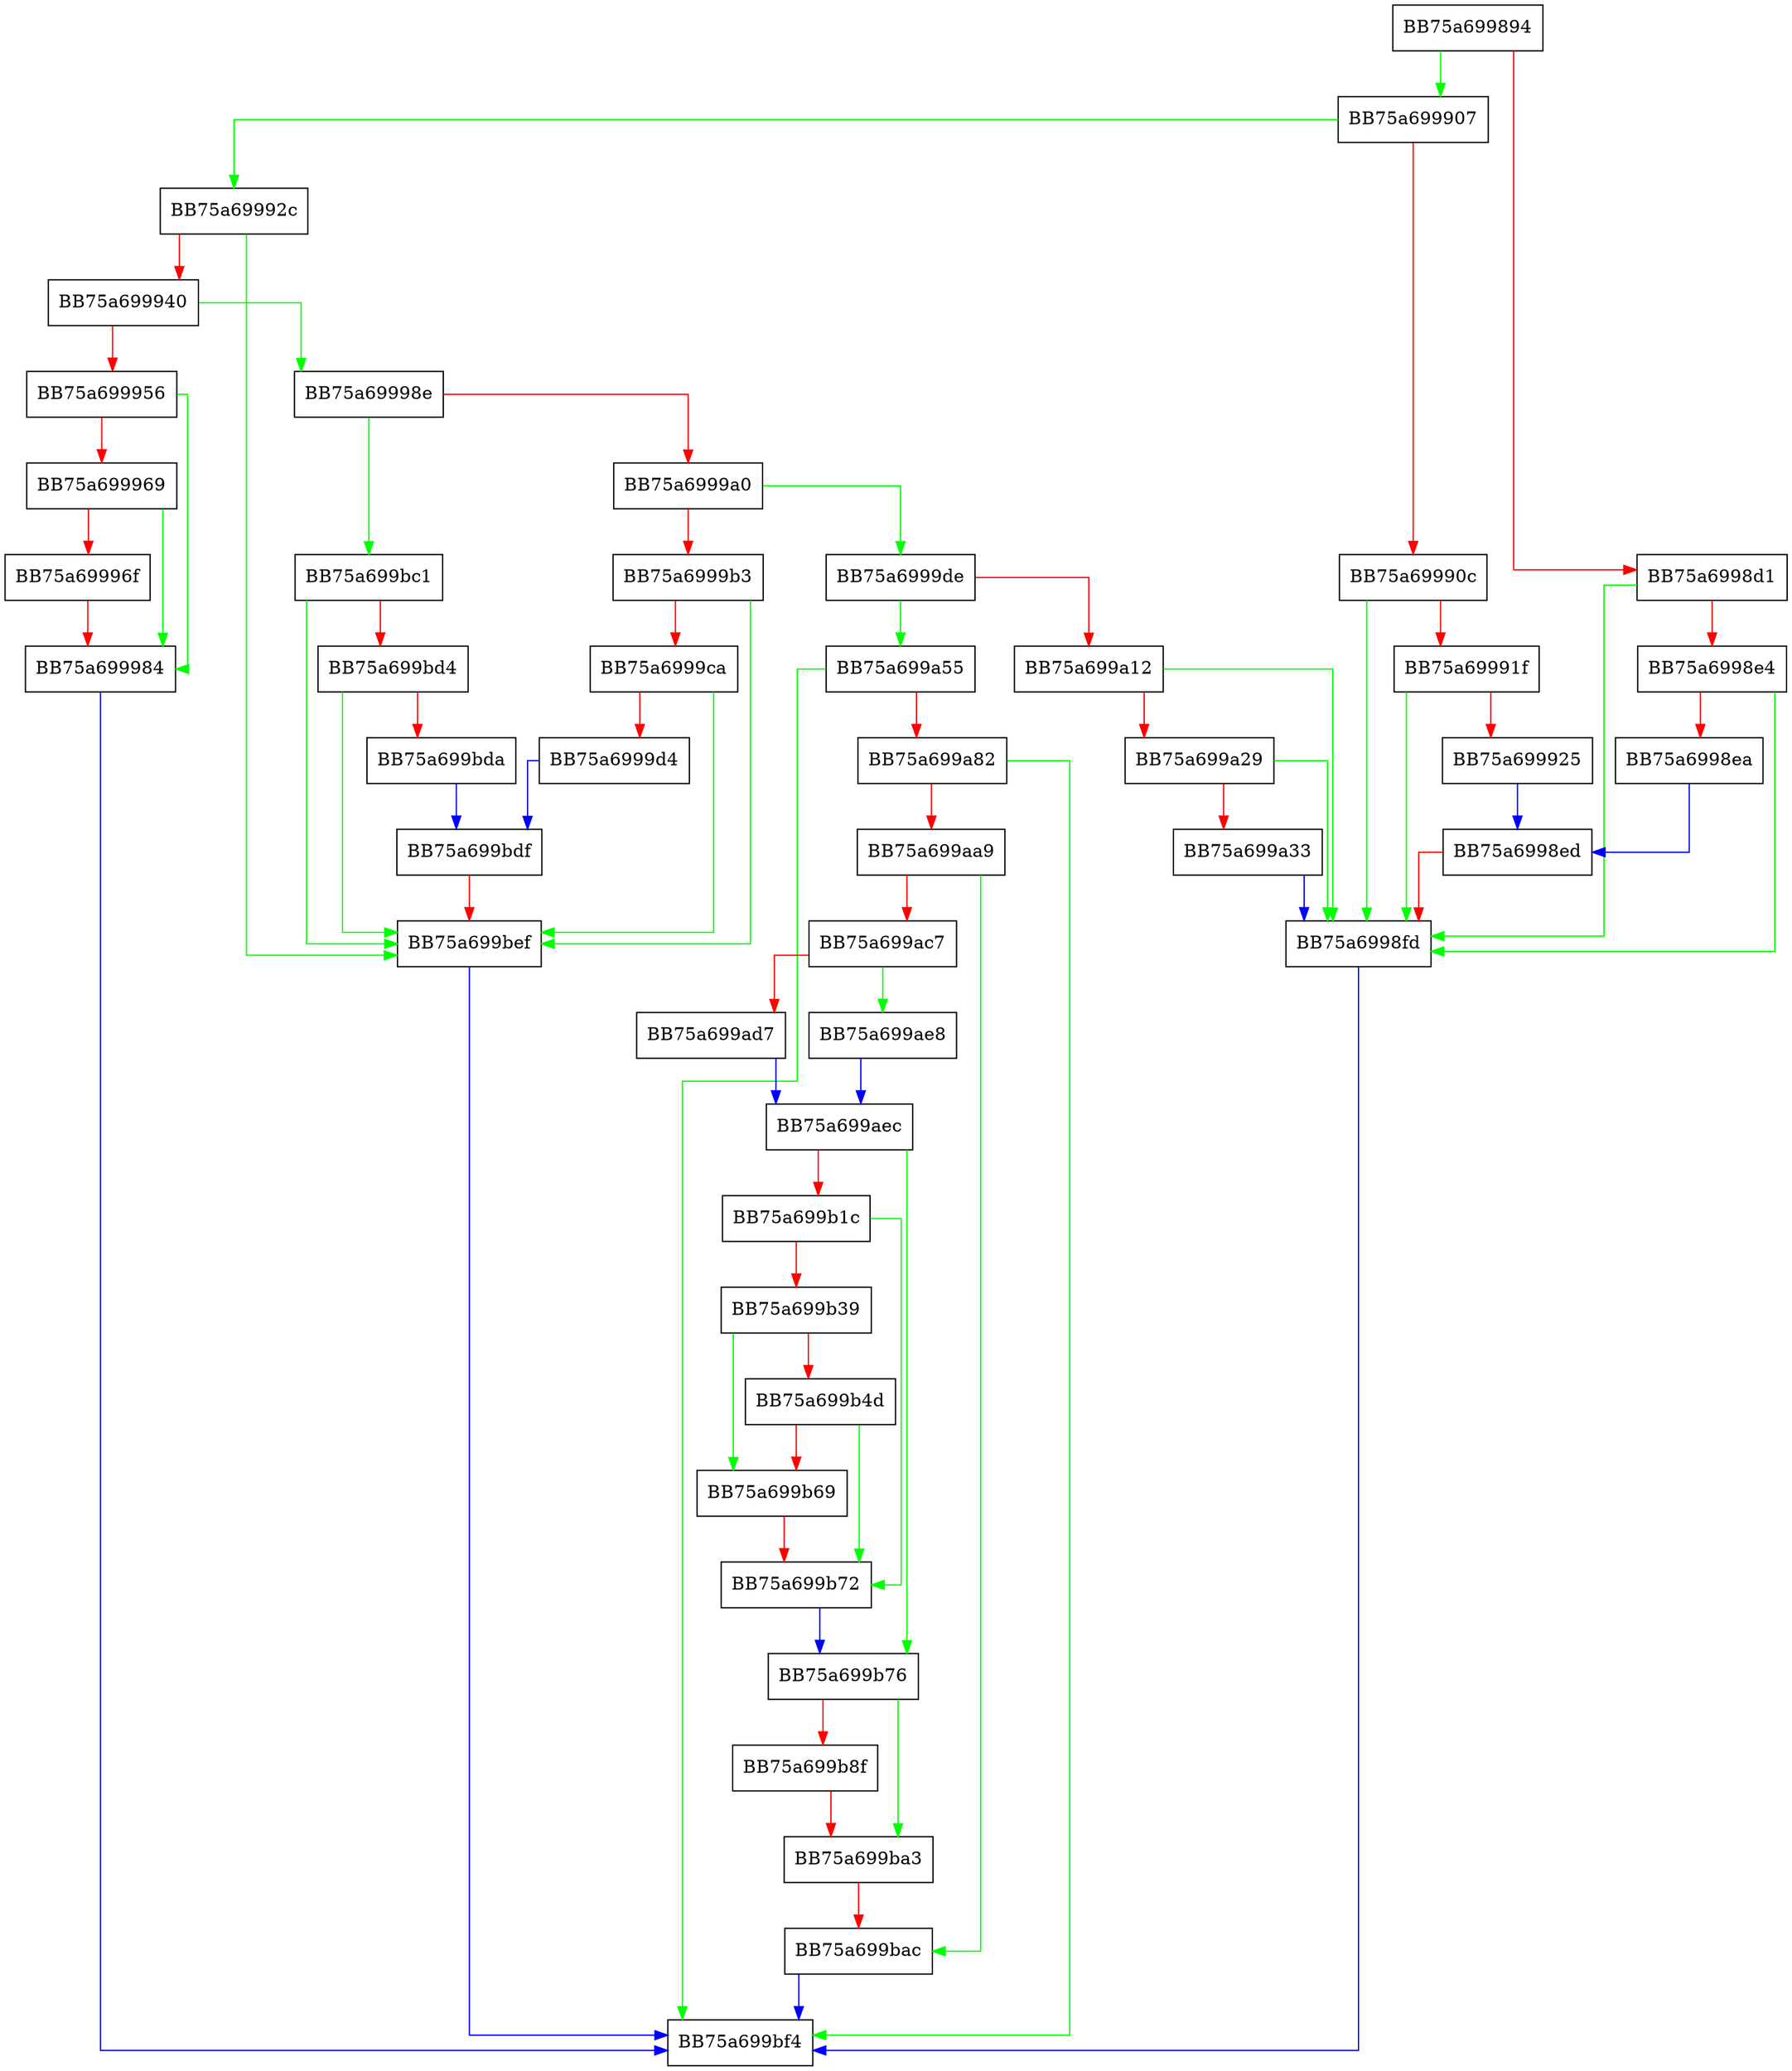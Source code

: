digraph parse_ExOleObjStg {
  node [shape="box"];
  graph [splines=ortho];
  BB75a699894 -> BB75a699907 [color="green"];
  BB75a699894 -> BB75a6998d1 [color="red"];
  BB75a6998d1 -> BB75a6998fd [color="green"];
  BB75a6998d1 -> BB75a6998e4 [color="red"];
  BB75a6998e4 -> BB75a6998fd [color="green"];
  BB75a6998e4 -> BB75a6998ea [color="red"];
  BB75a6998ea -> BB75a6998ed [color="blue"];
  BB75a6998ed -> BB75a6998fd [color="red"];
  BB75a6998fd -> BB75a699bf4 [color="blue"];
  BB75a699907 -> BB75a69992c [color="green"];
  BB75a699907 -> BB75a69990c [color="red"];
  BB75a69990c -> BB75a6998fd [color="green"];
  BB75a69990c -> BB75a69991f [color="red"];
  BB75a69991f -> BB75a6998fd [color="green"];
  BB75a69991f -> BB75a699925 [color="red"];
  BB75a699925 -> BB75a6998ed [color="blue"];
  BB75a69992c -> BB75a699bef [color="green"];
  BB75a69992c -> BB75a699940 [color="red"];
  BB75a699940 -> BB75a69998e [color="green"];
  BB75a699940 -> BB75a699956 [color="red"];
  BB75a699956 -> BB75a699984 [color="green"];
  BB75a699956 -> BB75a699969 [color="red"];
  BB75a699969 -> BB75a699984 [color="green"];
  BB75a699969 -> BB75a69996f [color="red"];
  BB75a69996f -> BB75a699984 [color="red"];
  BB75a699984 -> BB75a699bf4 [color="blue"];
  BB75a69998e -> BB75a699bc1 [color="green"];
  BB75a69998e -> BB75a6999a0 [color="red"];
  BB75a6999a0 -> BB75a6999de [color="green"];
  BB75a6999a0 -> BB75a6999b3 [color="red"];
  BB75a6999b3 -> BB75a699bef [color="green"];
  BB75a6999b3 -> BB75a6999ca [color="red"];
  BB75a6999ca -> BB75a699bef [color="green"];
  BB75a6999ca -> BB75a6999d4 [color="red"];
  BB75a6999d4 -> BB75a699bdf [color="blue"];
  BB75a6999de -> BB75a699a55 [color="green"];
  BB75a6999de -> BB75a699a12 [color="red"];
  BB75a699a12 -> BB75a6998fd [color="green"];
  BB75a699a12 -> BB75a699a29 [color="red"];
  BB75a699a29 -> BB75a6998fd [color="green"];
  BB75a699a29 -> BB75a699a33 [color="red"];
  BB75a699a33 -> BB75a6998fd [color="blue"];
  BB75a699a55 -> BB75a699bf4 [color="green"];
  BB75a699a55 -> BB75a699a82 [color="red"];
  BB75a699a82 -> BB75a699bf4 [color="green"];
  BB75a699a82 -> BB75a699aa9 [color="red"];
  BB75a699aa9 -> BB75a699bac [color="green"];
  BB75a699aa9 -> BB75a699ac7 [color="red"];
  BB75a699ac7 -> BB75a699ae8 [color="green"];
  BB75a699ac7 -> BB75a699ad7 [color="red"];
  BB75a699ad7 -> BB75a699aec [color="blue"];
  BB75a699ae8 -> BB75a699aec [color="blue"];
  BB75a699aec -> BB75a699b76 [color="green"];
  BB75a699aec -> BB75a699b1c [color="red"];
  BB75a699b1c -> BB75a699b72 [color="green"];
  BB75a699b1c -> BB75a699b39 [color="red"];
  BB75a699b39 -> BB75a699b69 [color="green"];
  BB75a699b39 -> BB75a699b4d [color="red"];
  BB75a699b4d -> BB75a699b72 [color="green"];
  BB75a699b4d -> BB75a699b69 [color="red"];
  BB75a699b69 -> BB75a699b72 [color="red"];
  BB75a699b72 -> BB75a699b76 [color="blue"];
  BB75a699b76 -> BB75a699ba3 [color="green"];
  BB75a699b76 -> BB75a699b8f [color="red"];
  BB75a699b8f -> BB75a699ba3 [color="red"];
  BB75a699ba3 -> BB75a699bac [color="red"];
  BB75a699bac -> BB75a699bf4 [color="blue"];
  BB75a699bc1 -> BB75a699bef [color="green"];
  BB75a699bc1 -> BB75a699bd4 [color="red"];
  BB75a699bd4 -> BB75a699bef [color="green"];
  BB75a699bd4 -> BB75a699bda [color="red"];
  BB75a699bda -> BB75a699bdf [color="blue"];
  BB75a699bdf -> BB75a699bef [color="red"];
  BB75a699bef -> BB75a699bf4 [color="blue"];
}